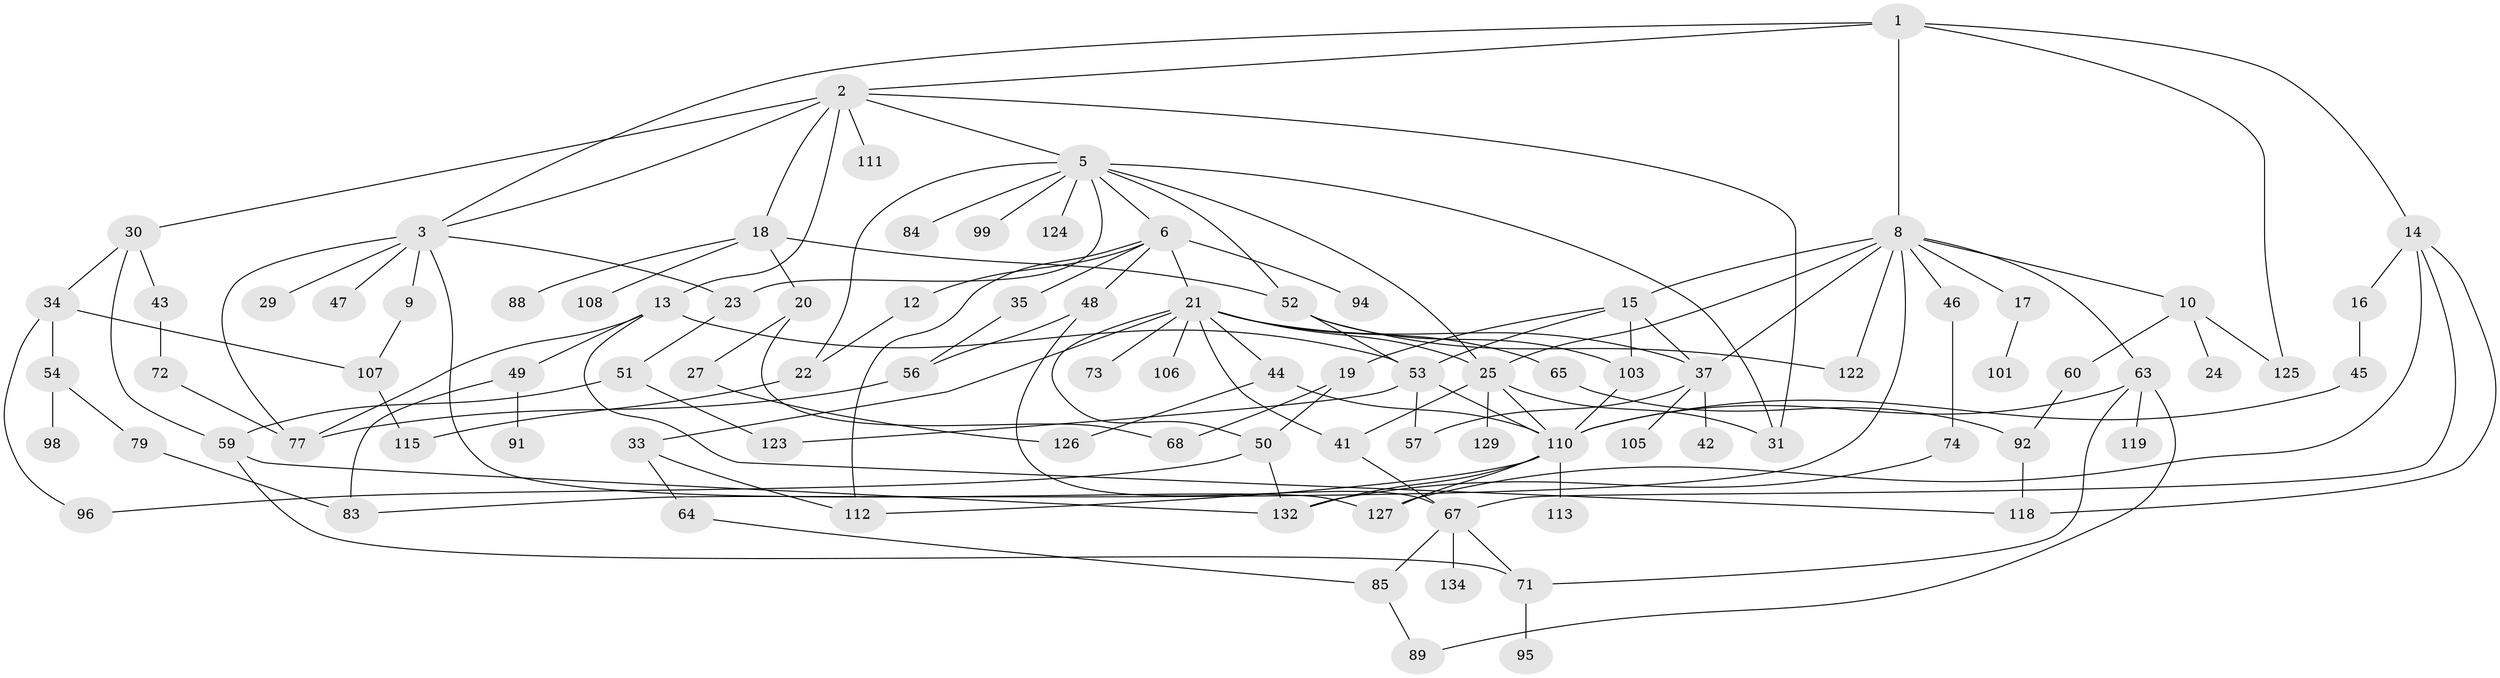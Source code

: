 // original degree distribution, {5: 0.09701492537313433, 9: 0.014925373134328358, 3: 0.23134328358208955, 7: 0.029850746268656716, 6: 0.007462686567164179, 2: 0.26119402985074625, 4: 0.1044776119402985, 1: 0.2537313432835821}
// Generated by graph-tools (version 1.1) at 2025/41/03/06/25 10:41:25]
// undirected, 93 vertices, 144 edges
graph export_dot {
graph [start="1"]
  node [color=gray90,style=filled];
  1;
  2 [super="+28"];
  3 [super="+4"];
  5 [super="+93"];
  6 [super="+7"];
  8 [super="+11"];
  9;
  10 [super="+87"];
  12 [super="+66"];
  13 [super="+39"];
  14 [super="+109"];
  15;
  16 [super="+104"];
  17 [super="+81"];
  18;
  19 [super="+36"];
  20;
  21 [super="+40"];
  22 [super="+26"];
  23;
  24;
  25 [super="+76"];
  27 [super="+69"];
  29;
  30 [super="+32"];
  31 [super="+58"];
  33;
  34 [super="+38"];
  35;
  37 [super="+75"];
  41;
  42;
  43;
  44;
  45;
  46 [super="+102"];
  47;
  48 [super="+100"];
  49 [super="+70"];
  50 [super="+82"];
  51;
  52 [super="+55"];
  53 [super="+121"];
  54 [super="+61"];
  56 [super="+80"];
  57;
  59 [super="+62"];
  60;
  63 [super="+114"];
  64;
  65 [super="+117"];
  67 [super="+86"];
  68;
  71;
  72;
  73;
  74;
  77 [super="+78"];
  79;
  83;
  84;
  85 [super="+90"];
  88;
  89;
  91 [super="+97"];
  92 [super="+131"];
  94;
  95;
  96;
  98 [super="+130"];
  99;
  101;
  103;
  105;
  106;
  107 [super="+116"];
  108;
  110 [super="+120"];
  111;
  112 [super="+128"];
  113;
  115;
  118;
  119;
  122;
  123;
  124;
  125;
  126;
  127;
  129;
  132 [super="+133"];
  134;
  1 -- 2;
  1 -- 8;
  1 -- 14;
  1 -- 125;
  1 -- 3;
  2 -- 3;
  2 -- 5;
  2 -- 13;
  2 -- 18;
  2 -- 30;
  2 -- 111;
  2 -- 31;
  3 -- 77;
  3 -- 23;
  3 -- 9;
  3 -- 127;
  3 -- 29;
  3 -- 47;
  5 -- 6;
  5 -- 31;
  5 -- 84;
  5 -- 124;
  5 -- 23;
  5 -- 99;
  5 -- 52;
  5 -- 22;
  5 -- 25;
  6 -- 48;
  6 -- 35;
  6 -- 21;
  6 -- 12;
  6 -- 94;
  6 -- 112;
  8 -- 10;
  8 -- 15;
  8 -- 17;
  8 -- 46;
  8 -- 83;
  8 -- 122;
  8 -- 63;
  8 -- 37;
  8 -- 25;
  9 -- 107;
  10 -- 24;
  10 -- 60;
  10 -- 125;
  12 -- 22;
  13 -- 49;
  13 -- 53;
  13 -- 118;
  13 -- 77;
  14 -- 16;
  14 -- 67;
  14 -- 127;
  14 -- 118;
  15 -- 19;
  15 -- 37;
  15 -- 103;
  15 -- 53;
  16 -- 45;
  17 -- 101;
  18 -- 20;
  18 -- 52;
  18 -- 88;
  18 -- 108;
  19 -- 68;
  19 -- 50;
  20 -- 27;
  20 -- 68;
  21 -- 25;
  21 -- 33;
  21 -- 50;
  21 -- 73;
  21 -- 65;
  21 -- 41;
  21 -- 106;
  21 -- 44;
  21 -- 37;
  22 -- 115;
  23 -- 51;
  25 -- 31;
  25 -- 110;
  25 -- 129;
  25 -- 41;
  27 -- 126;
  30 -- 43;
  30 -- 59;
  30 -- 34;
  33 -- 64;
  33 -- 112;
  34 -- 96;
  34 -- 107;
  34 -- 54;
  35 -- 56;
  37 -- 42;
  37 -- 57;
  37 -- 105;
  41 -- 67;
  43 -- 72;
  44 -- 126;
  44 -- 110;
  45 -- 110;
  46 -- 74;
  48 -- 56;
  48 -- 67;
  49 -- 83;
  49 -- 91;
  50 -- 96;
  50 -- 132;
  51 -- 59;
  51 -- 123;
  52 -- 103;
  52 -- 122;
  52 -- 53;
  53 -- 57;
  53 -- 123;
  53 -- 110;
  54 -- 79;
  54 -- 98;
  56 -- 77;
  59 -- 71;
  59 -- 132;
  60 -- 92;
  63 -- 89;
  63 -- 119;
  63 -- 71;
  63 -- 110;
  64 -- 85;
  65 -- 92;
  67 -- 134;
  67 -- 85;
  67 -- 71;
  71 -- 95;
  72 -- 77;
  74 -- 132;
  79 -- 83;
  85 -- 89;
  92 -- 118;
  103 -- 110;
  107 -- 115;
  110 -- 113;
  110 -- 127;
  110 -- 132;
  110 -- 112;
}
